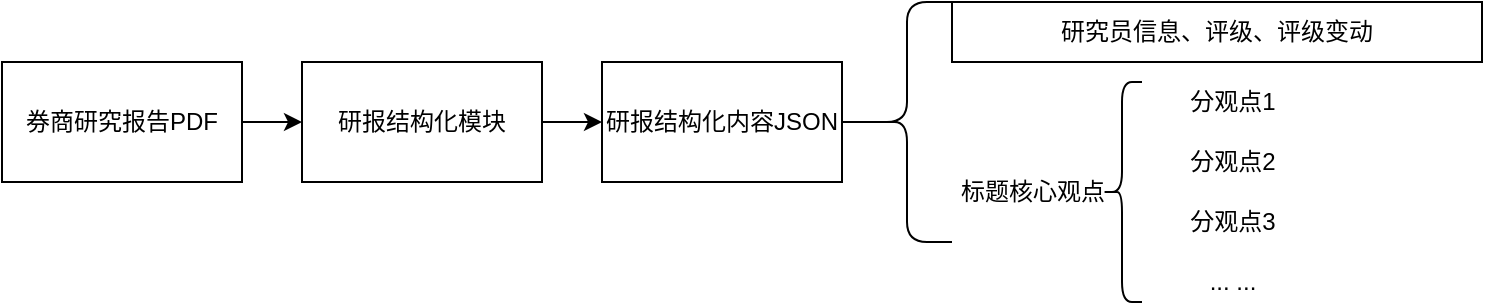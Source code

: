 <mxfile version="14.4.9" type="github">
  <diagram id="6hFdmCQeTaRCoXPAwDJg" name="第 1 页">
    <mxGraphModel dx="933" dy="469" grid="1" gridSize="10" guides="1" tooltips="1" connect="1" arrows="1" fold="1" page="1" pageScale="1" pageWidth="850" pageHeight="1100" math="0" shadow="0">
      <root>
        <mxCell id="0" />
        <mxCell id="1" parent="0" />
        <mxCell id="w1Mxv_EWWckMre-zm8aH-8" style="edgeStyle=orthogonalEdgeStyle;rounded=0;orthogonalLoop=1;jettySize=auto;html=1;exitX=1;exitY=0.5;exitDx=0;exitDy=0;entryX=0;entryY=0.5;entryDx=0;entryDy=0;" edge="1" parent="1" source="w1Mxv_EWWckMre-zm8aH-1" target="w1Mxv_EWWckMre-zm8aH-7">
          <mxGeometry relative="1" as="geometry" />
        </mxCell>
        <mxCell id="w1Mxv_EWWckMre-zm8aH-1" value="研报结构化模块" style="rounded=0;whiteSpace=wrap;html=1;" vertex="1" parent="1">
          <mxGeometry x="160" y="190" width="120" height="60" as="geometry" />
        </mxCell>
        <mxCell id="w1Mxv_EWWckMre-zm8aH-3" style="edgeStyle=orthogonalEdgeStyle;rounded=0;orthogonalLoop=1;jettySize=auto;html=1;exitX=1;exitY=0.5;exitDx=0;exitDy=0;entryX=0;entryY=0.5;entryDx=0;entryDy=0;" edge="1" parent="1" source="w1Mxv_EWWckMre-zm8aH-2" target="w1Mxv_EWWckMre-zm8aH-1">
          <mxGeometry relative="1" as="geometry" />
        </mxCell>
        <mxCell id="w1Mxv_EWWckMre-zm8aH-2" value="券商研究报告PDF" style="rounded=0;whiteSpace=wrap;html=1;" vertex="1" parent="1">
          <mxGeometry x="10" y="190" width="120" height="60" as="geometry" />
        </mxCell>
        <mxCell id="w1Mxv_EWWckMre-zm8aH-4" value="研究员信息、评级、评级变动" style="rounded=0;whiteSpace=wrap;html=1;" vertex="1" parent="1">
          <mxGeometry x="485" y="160" width="265" height="30" as="geometry" />
        </mxCell>
        <mxCell id="w1Mxv_EWWckMre-zm8aH-5" value="" style="shape=curlyBracket;whiteSpace=wrap;html=1;rounded=1;" vertex="1" parent="1">
          <mxGeometry x="440" y="160" width="45" height="120" as="geometry" />
        </mxCell>
        <mxCell id="w1Mxv_EWWckMre-zm8aH-10" style="edgeStyle=orthogonalEdgeStyle;rounded=0;orthogonalLoop=1;jettySize=auto;html=1;exitX=1;exitY=0.5;exitDx=0;exitDy=0;entryX=0.222;entryY=0.5;entryDx=0;entryDy=0;entryPerimeter=0;endArrow=none;endFill=0;" edge="1" parent="1" source="w1Mxv_EWWckMre-zm8aH-7" target="w1Mxv_EWWckMre-zm8aH-5">
          <mxGeometry relative="1" as="geometry" />
        </mxCell>
        <mxCell id="w1Mxv_EWWckMre-zm8aH-7" value="研报结构化内容JSON" style="rounded=0;whiteSpace=wrap;html=1;" vertex="1" parent="1">
          <mxGeometry x="310" y="190" width="120" height="60" as="geometry" />
        </mxCell>
        <mxCell id="w1Mxv_EWWckMre-zm8aH-16" value="标题核心观点" style="text;html=1;align=center;verticalAlign=middle;resizable=0;points=[];autosize=1;" vertex="1" parent="1">
          <mxGeometry x="480" y="245" width="90" height="20" as="geometry" />
        </mxCell>
        <mxCell id="w1Mxv_EWWckMre-zm8aH-17" value="" style="shape=curlyBracket;whiteSpace=wrap;html=1;rounded=1;size=0.5;" vertex="1" parent="1">
          <mxGeometry x="560" y="200" width="20" height="110" as="geometry" />
        </mxCell>
        <mxCell id="w1Mxv_EWWckMre-zm8aH-18" value="分观点1" style="text;html=1;align=center;verticalAlign=middle;resizable=0;points=[];autosize=1;" vertex="1" parent="1">
          <mxGeometry x="595" y="200" width="60" height="20" as="geometry" />
        </mxCell>
        <mxCell id="w1Mxv_EWWckMre-zm8aH-19" value="分观点2" style="text;html=1;align=center;verticalAlign=middle;resizable=0;points=[];autosize=1;" vertex="1" parent="1">
          <mxGeometry x="595" y="230" width="60" height="20" as="geometry" />
        </mxCell>
        <mxCell id="w1Mxv_EWWckMre-zm8aH-20" value="分观点3" style="text;html=1;align=center;verticalAlign=middle;resizable=0;points=[];autosize=1;" vertex="1" parent="1">
          <mxGeometry x="595" y="260" width="60" height="20" as="geometry" />
        </mxCell>
        <mxCell id="w1Mxv_EWWckMre-zm8aH-21" value="... ..." style="text;html=1;align=center;verticalAlign=middle;resizable=0;points=[];autosize=1;" vertex="1" parent="1">
          <mxGeometry x="605" y="290" width="40" height="20" as="geometry" />
        </mxCell>
      </root>
    </mxGraphModel>
  </diagram>
</mxfile>
